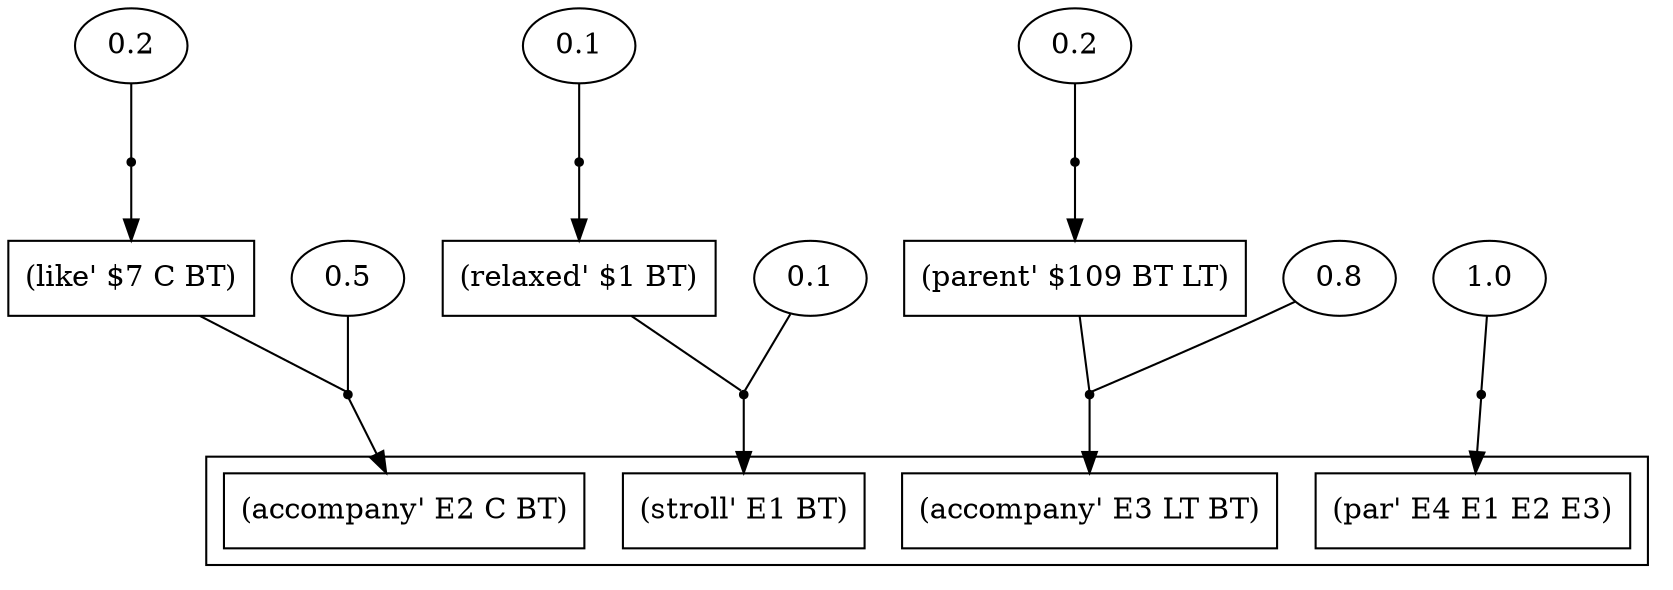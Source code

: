digraph proof {
 graph [rankdir="TB"]
  e0 [label="0.1"];
  e1 [label="0.1"];
  e2 [label="0.5"];
  e3 [label="0.2"];
  e4 [label="0.8"];
  e5 [label="0.2"];
  e6 [label="1.0"];
  i0 [shape=box label="(relaxed' $1 BT)"];
  i1 [shape=box label="(like' $7 C BT)"];
  i2 [shape=box label="(parent' $109 BT LT)"];
  r0 [shape=point];
  r0 -> o0
  i0 -> r0 [arrowhead=none]
  e0 -> r0 [arrowhead=none]
  r1 [shape=point];
  r1 -> i0
  e1 -> r1 [arrowhead=none]
  r2 [shape=point];
  r2 -> o1
  i1 -> r2 [arrowhead=none]
  e2 -> r2 [arrowhead=none]
  r3 [shape=point];
  r3 -> i1
  e3 -> r3 [arrowhead=none]
  r4 [shape=point];
  r4 -> o2
  i2 -> r4 [arrowhead=none]
  e4 -> r4 [arrowhead=none]
  r5 [shape=point];
  r5 -> i2
  e5 -> r5 [arrowhead=none]
  r6 [shape=point];
  r6 -> o3
  e6 -> r6 [arrowhead=none]
 subgraph cluster {  o0 [shape=box label="(stroll' E1 BT)"];
  o1 [shape=box label="(accompany' E2 C BT)"];
  o2 [shape=box label="(accompany' E3 LT BT)"];
  o3 [shape=box label="(par' E4 E1 E2 E3)"];
 }
}

